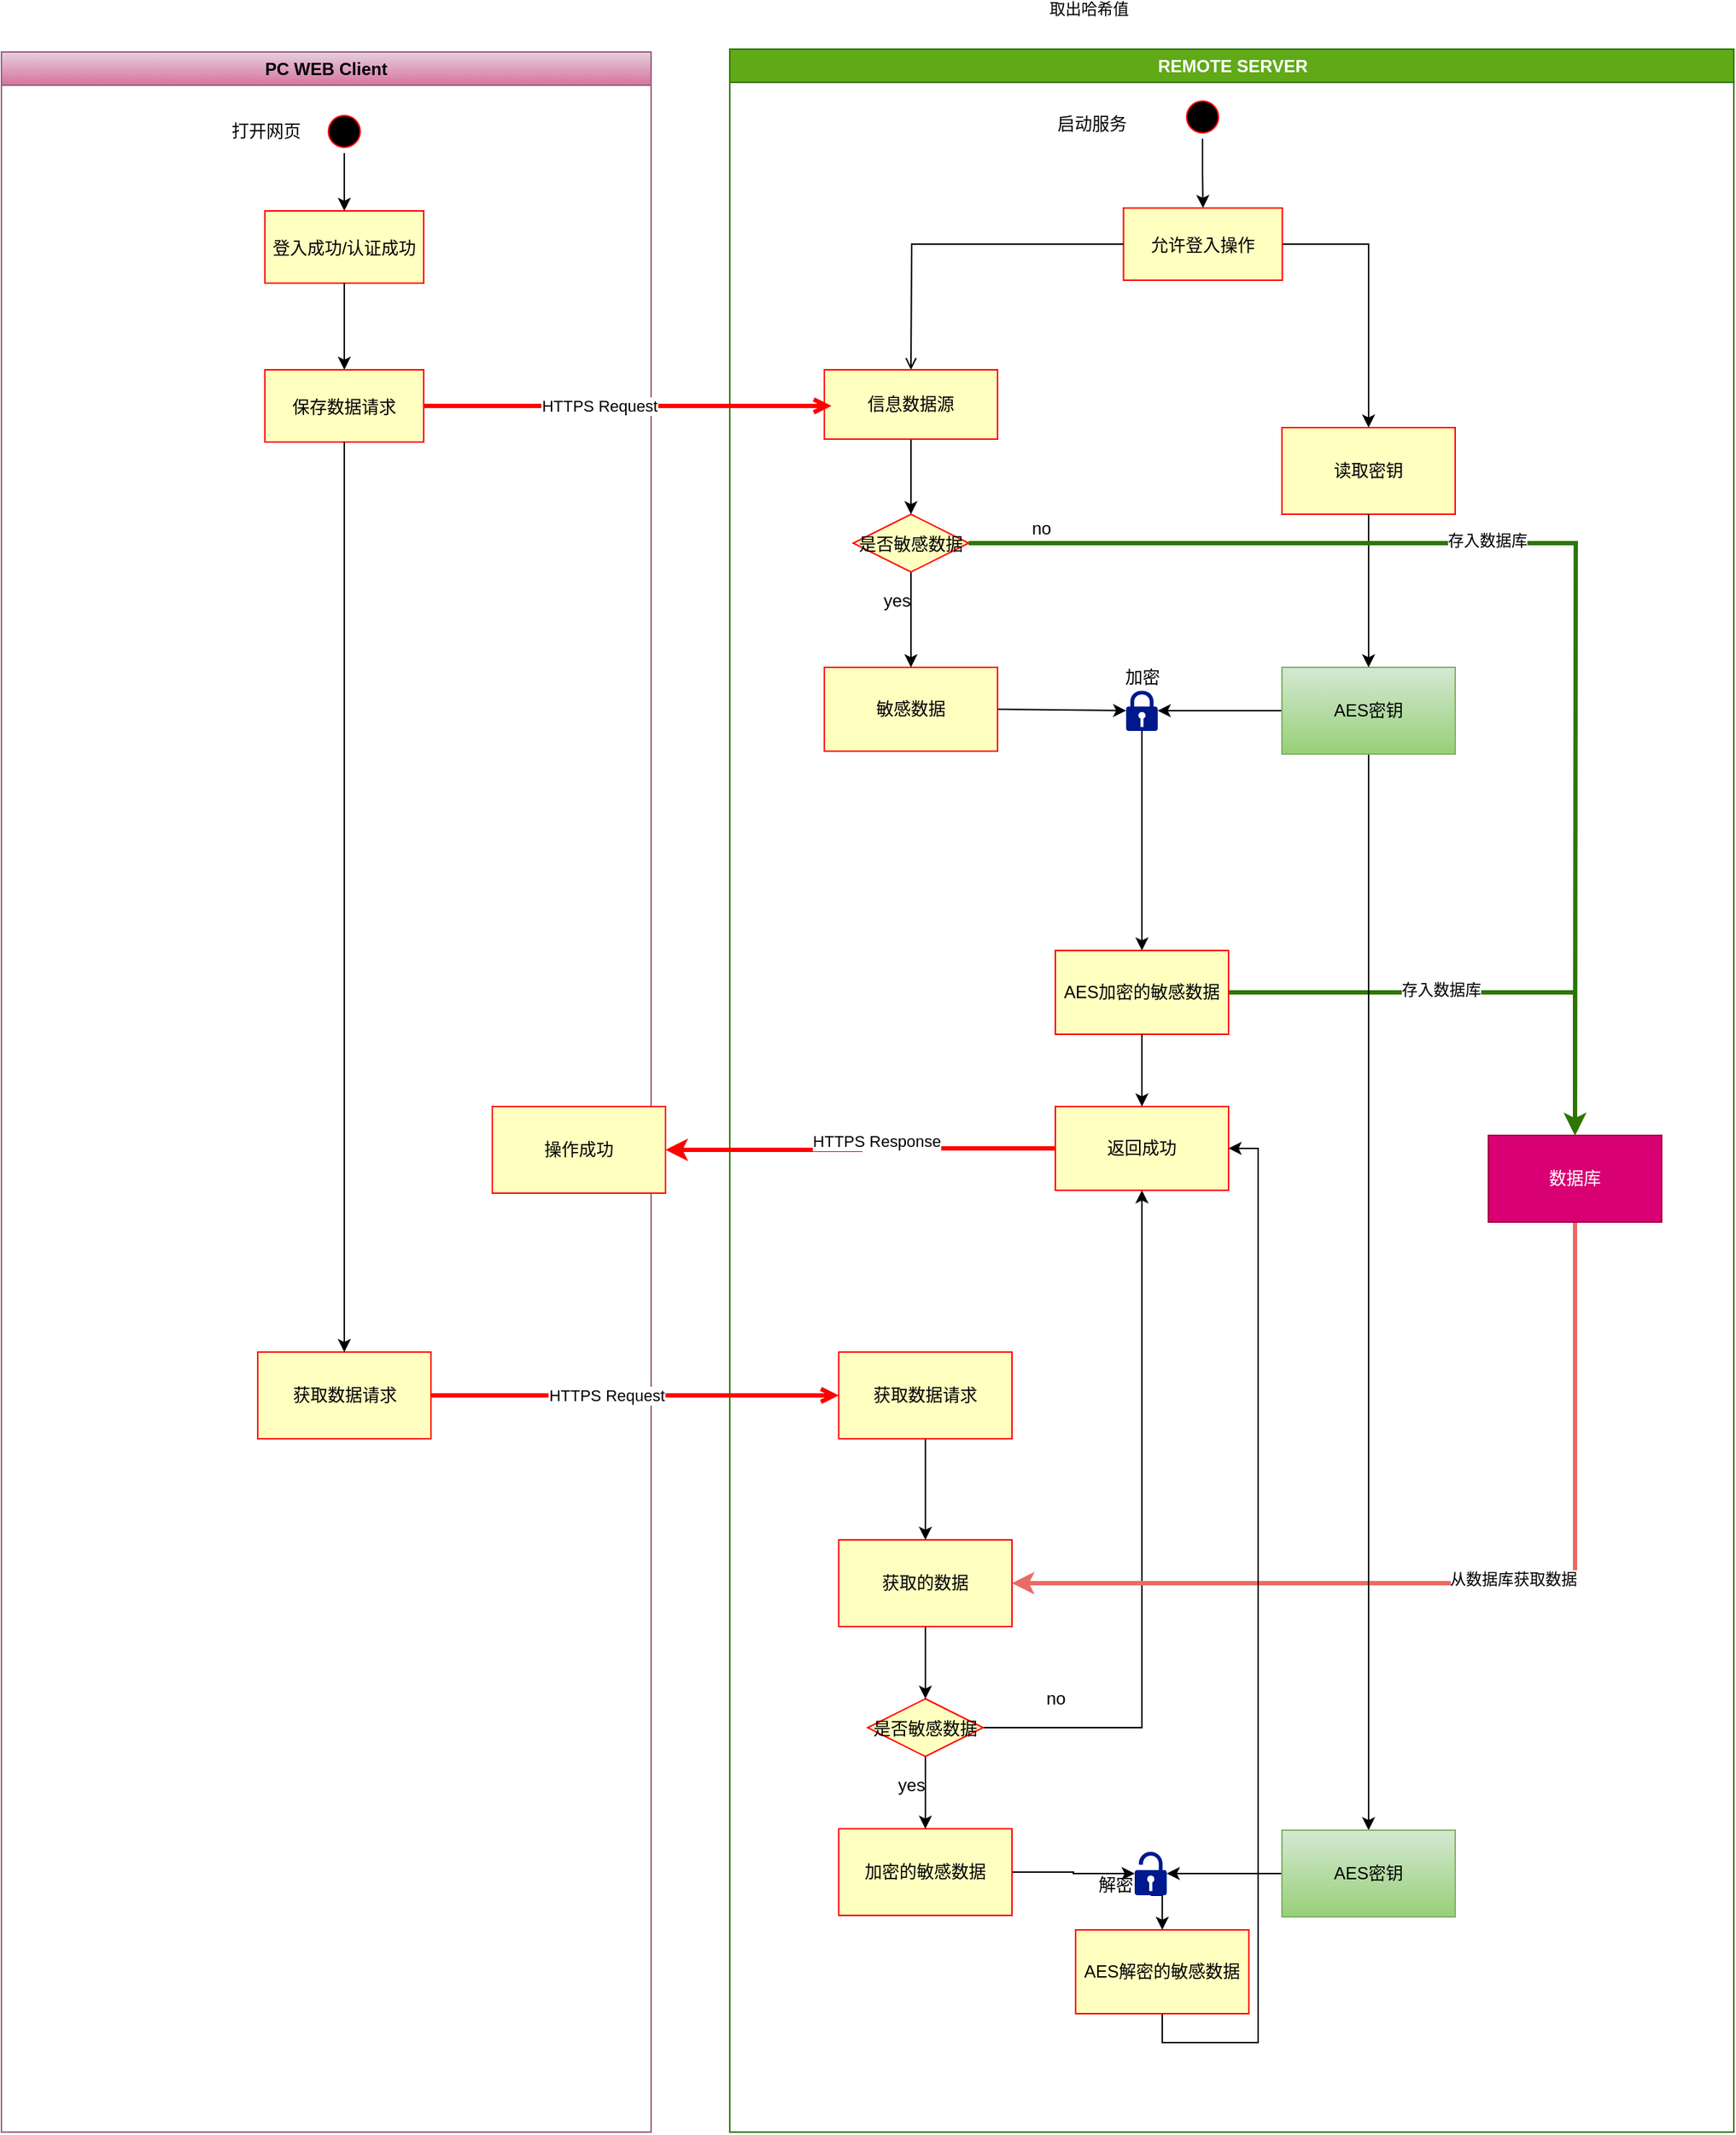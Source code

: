 <mxfile version="14.0.5" type="github">
  <diagram id="qWvvK7miREU9nzjgdvno" name="Page-1">
    <mxGraphModel dx="2903" dy="1076" grid="1" gridSize="10" guides="1" tooltips="1" connect="1" arrows="1" fold="1" page="1" pageScale="1" pageWidth="827" pageHeight="1169" math="0" shadow="0">
      <root>
        <mxCell id="0" />
        <mxCell id="1" parent="0" />
        <mxCell id="O0XhZNuz9KR58uA72vND-1" value="PC WEB Client" style="swimlane;whiteSpace=wrap;fillColor=#e6d0de;strokeColor=#996185;labelPosition=center;verticalLabelPosition=middle;align=center;verticalAlign=middle;gradientColor=#d5739d;" vertex="1" parent="1">
          <mxGeometry x="-60" y="130" width="450" height="1440" as="geometry" />
        </mxCell>
        <mxCell id="O0XhZNuz9KR58uA72vND-2" style="edgeStyle=orthogonalEdgeStyle;rounded=0;orthogonalLoop=1;jettySize=auto;html=1;exitX=0.5;exitY=1;exitDx=0;exitDy=0;entryX=0.5;entryY=0;entryDx=0;entryDy=0;" edge="1" parent="O0XhZNuz9KR58uA72vND-1" source="O0XhZNuz9KR58uA72vND-3" target="O0XhZNuz9KR58uA72vND-7">
          <mxGeometry relative="1" as="geometry" />
        </mxCell>
        <mxCell id="O0XhZNuz9KR58uA72vND-3" value="" style="ellipse;shape=startState;fillColor=#000000;strokeColor=#ff0000;" vertex="1" parent="O0XhZNuz9KR58uA72vND-1">
          <mxGeometry x="222.5" y="40" width="30" height="30" as="geometry" />
        </mxCell>
        <mxCell id="O0XhZNuz9KR58uA72vND-6" value="打开网页" style="text;html=1;align=center;verticalAlign=middle;resizable=0;points=[];autosize=1;" vertex="1" parent="O0XhZNuz9KR58uA72vND-1">
          <mxGeometry x="152.5" y="45" width="60" height="20" as="geometry" />
        </mxCell>
        <mxCell id="O0XhZNuz9KR58uA72vND-7" value="登入成功/认证成功" style="fillColor=#FFFFC0;strokeColor=#FF0000;" vertex="1" parent="O0XhZNuz9KR58uA72vND-1">
          <mxGeometry x="182.5" y="110" width="110" height="50" as="geometry" />
        </mxCell>
        <mxCell id="O0XhZNuz9KR58uA72vND-8" style="edgeStyle=orthogonalEdgeStyle;rounded=0;orthogonalLoop=1;jettySize=auto;html=1;entryX=0.5;entryY=0;entryDx=0;entryDy=0;startArrow=none;startFill=0;exitX=0.5;exitY=1;exitDx=0;exitDy=0;" edge="1" parent="O0XhZNuz9KR58uA72vND-1" source="O0XhZNuz9KR58uA72vND-7" target="O0XhZNuz9KR58uA72vND-9">
          <mxGeometry relative="1" as="geometry">
            <mxPoint x="237.5" y="250" as="sourcePoint" />
          </mxGeometry>
        </mxCell>
        <mxCell id="O0XhZNuz9KR58uA72vND-9" value="保存数据请求" style="fillColor=#FFFFC0;strokeColor=#FF0000;" vertex="1" parent="O0XhZNuz9KR58uA72vND-1">
          <mxGeometry x="182.5" y="220" width="110" height="50" as="geometry" />
        </mxCell>
        <mxCell id="O0XhZNuz9KR58uA72vND-144" value="操作成功" style="whiteSpace=wrap;html=1;strokeColor=#ff0000;fillColor=#ffffc0;" vertex="1" parent="O0XhZNuz9KR58uA72vND-1">
          <mxGeometry x="340" y="730" width="120" height="60" as="geometry" />
        </mxCell>
        <mxCell id="O0XhZNuz9KR58uA72vND-146" value="获取数据请求" style="whiteSpace=wrap;html=1;strokeColor=#ff0000;fillColor=#ffffc0;" vertex="1" parent="O0XhZNuz9KR58uA72vND-1">
          <mxGeometry x="177.5" y="900" width="120" height="60" as="geometry" />
        </mxCell>
        <mxCell id="O0XhZNuz9KR58uA72vND-145" style="edgeStyle=orthogonalEdgeStyle;rounded=0;orthogonalLoop=1;jettySize=auto;html=1;entryX=0.5;entryY=0;entryDx=0;entryDy=0;" edge="1" parent="O0XhZNuz9KR58uA72vND-1" source="O0XhZNuz9KR58uA72vND-9" target="O0XhZNuz9KR58uA72vND-146">
          <mxGeometry relative="1" as="geometry">
            <mxPoint x="237.5" y="1020" as="targetPoint" />
          </mxGeometry>
        </mxCell>
        <mxCell id="O0XhZNuz9KR58uA72vND-16" value="REMOTE SERVER" style="swimlane;whiteSpace=wrap;fillColor=#60a917;strokeColor=#2D7600;fontColor=#ffffff;" vertex="1" parent="1">
          <mxGeometry x="444.5" y="128" width="695.5" height="1442" as="geometry" />
        </mxCell>
        <mxCell id="O0XhZNuz9KR58uA72vND-17" style="edgeStyle=orthogonalEdgeStyle;rounded=0;orthogonalLoop=1;jettySize=auto;html=1;shadow=0;fontColor=none;" edge="1" parent="O0XhZNuz9KR58uA72vND-16" source="O0XhZNuz9KR58uA72vND-18" target="O0XhZNuz9KR58uA72vND-20">
          <mxGeometry relative="1" as="geometry" />
        </mxCell>
        <mxCell id="O0XhZNuz9KR58uA72vND-18" value="" style="ellipse;shape=startState;fillColor=#000000;strokeColor=#ff0000;" vertex="1" parent="O0XhZNuz9KR58uA72vND-16">
          <mxGeometry x="312.5" y="32" width="30" height="30" as="geometry" />
        </mxCell>
        <mxCell id="O0XhZNuz9KR58uA72vND-19" style="edgeStyle=orthogonalEdgeStyle;rounded=0;orthogonalLoop=1;jettySize=auto;html=1;entryX=0.5;entryY=0;entryDx=0;entryDy=0;startArrow=none;startFill=0;exitX=1;exitY=0.5;exitDx=0;exitDy=0;" edge="1" parent="O0XhZNuz9KR58uA72vND-16" source="O0XhZNuz9KR58uA72vND-20" target="O0XhZNuz9KR58uA72vND-35">
          <mxGeometry relative="1" as="geometry" />
        </mxCell>
        <mxCell id="O0XhZNuz9KR58uA72vND-20" value="允许登入操作" style="fillColor=#FFFFC0;strokeColor=#FF0000;" vertex="1" parent="O0XhZNuz9KR58uA72vND-16">
          <mxGeometry x="272.75" y="110" width="110" height="50" as="geometry" />
        </mxCell>
        <mxCell id="O0XhZNuz9KR58uA72vND-23" value="" style="endArrow=open;endFill=1;rounded=0;edgeStyle=orthogonalEdgeStyle;" edge="1" parent="O0XhZNuz9KR58uA72vND-16" source="O0XhZNuz9KR58uA72vND-20">
          <mxGeometry relative="1" as="geometry">
            <mxPoint x="125.5" y="222" as="targetPoint" />
          </mxGeometry>
        </mxCell>
        <mxCell id="O0XhZNuz9KR58uA72vND-138" style="edgeStyle=orthogonalEdgeStyle;rounded=0;orthogonalLoop=1;jettySize=auto;html=1;entryX=0.5;entryY=0;entryDx=0;entryDy=0;" edge="1" parent="O0XhZNuz9KR58uA72vND-16" source="O0XhZNuz9KR58uA72vND-33" target="O0XhZNuz9KR58uA72vND-137">
          <mxGeometry relative="1" as="geometry" />
        </mxCell>
        <mxCell id="O0XhZNuz9KR58uA72vND-33" value="信息数据源" style="whiteSpace=wrap;html=1;strokeColor=#ff0000;fillColor=#ffffc0;" vertex="1" parent="O0XhZNuz9KR58uA72vND-16">
          <mxGeometry x="65.5" y="222" width="120" height="48" as="geometry" />
        </mxCell>
        <mxCell id="O0XhZNuz9KR58uA72vND-35" value="读取密钥" style="whiteSpace=wrap;html=1;strokeColor=#ff0000;fillColor=#ffffc0;" vertex="1" parent="O0XhZNuz9KR58uA72vND-16">
          <mxGeometry x="382.5" y="262" width="120" height="60" as="geometry" />
        </mxCell>
        <mxCell id="O0XhZNuz9KR58uA72vND-162" style="edgeStyle=orthogonalEdgeStyle;rounded=0;orthogonalLoop=1;jettySize=auto;html=1;exitX=0.5;exitY=1;exitDx=0;exitDy=0;entryX=0.5;entryY=0;entryDx=0;entryDy=0;" edge="1" parent="O0XhZNuz9KR58uA72vND-16" source="O0XhZNuz9KR58uA72vND-38" target="O0XhZNuz9KR58uA72vND-161">
          <mxGeometry relative="1" as="geometry" />
        </mxCell>
        <mxCell id="O0XhZNuz9KR58uA72vND-168" style="edgeStyle=orthogonalEdgeStyle;rounded=0;orthogonalLoop=1;jettySize=auto;html=1;exitX=1;exitY=0.5;exitDx=0;exitDy=0;entryX=0.5;entryY=1;entryDx=0;entryDy=0;" edge="1" parent="O0XhZNuz9KR58uA72vND-16" source="O0XhZNuz9KR58uA72vND-38" target="O0XhZNuz9KR58uA72vND-141">
          <mxGeometry relative="1" as="geometry" />
        </mxCell>
        <mxCell id="O0XhZNuz9KR58uA72vND-38" value="是否敏感数据" style="rhombus;fillColor=#ffffc0;strokeColor=#ff0000;" vertex="1" parent="O0XhZNuz9KR58uA72vND-16">
          <mxGeometry x="95.5" y="1142" width="80" height="40" as="geometry" />
        </mxCell>
        <mxCell id="O0XhZNuz9KR58uA72vND-48" style="edgeStyle=none;rounded=0;orthogonalLoop=1;jettySize=auto;html=1;exitX=1;exitY=0.5;exitDx=0;exitDy=0;entryX=0;entryY=0.5;entryDx=0;entryDy=0;entryPerimeter=0;shadow=0;" edge="1" parent="O0XhZNuz9KR58uA72vND-16" source="O0XhZNuz9KR58uA72vND-49" target="O0XhZNuz9KR58uA72vND-77">
          <mxGeometry relative="1" as="geometry" />
        </mxCell>
        <mxCell id="O0XhZNuz9KR58uA72vND-49" value="敏感数据" style="whiteSpace=wrap;html=1;strokeColor=#ff0000;fillColor=#ffffc0;" vertex="1" parent="O0XhZNuz9KR58uA72vND-16">
          <mxGeometry x="65.5" y="428" width="120" height="58" as="geometry" />
        </mxCell>
        <mxCell id="O0XhZNuz9KR58uA72vND-65" style="edgeStyle=orthogonalEdgeStyle;rounded=0;orthogonalLoop=1;jettySize=auto;html=1;shadow=0;startArrow=none;startFill=0;strokeColor=#EA6B66;strokeWidth=3;fontColor=none;entryX=1;entryY=0.5;entryDx=0;entryDy=0;exitX=0.5;exitY=1;exitDx=0;exitDy=0;" edge="1" parent="O0XhZNuz9KR58uA72vND-16" source="O0XhZNuz9KR58uA72vND-67" target="O0XhZNuz9KR58uA72vND-158">
          <mxGeometry relative="1" as="geometry">
            <mxPoint x="375.5" y="1102" as="targetPoint" />
          </mxGeometry>
        </mxCell>
        <mxCell id="O0XhZNuz9KR58uA72vND-66" value="取出哈希值" style="edgeLabel;html=1;align=center;verticalAlign=middle;resizable=0;points=[];fontColor=none;" vertex="1" connectable="0" parent="O0XhZNuz9KR58uA72vND-65">
          <mxGeometry x="0.774" y="-2" relative="1" as="geometry">
            <mxPoint x="-20" y="-1087.97" as="offset" />
          </mxGeometry>
        </mxCell>
        <mxCell id="O0XhZNuz9KR58uA72vND-149" value="从数据库获取数据" style="edgeLabel;html=1;align=center;verticalAlign=middle;resizable=0;points=[];" vertex="1" connectable="0" parent="O0XhZNuz9KR58uA72vND-65">
          <mxGeometry x="-0.083" y="-3" relative="1" as="geometry">
            <mxPoint as="offset" />
          </mxGeometry>
        </mxCell>
        <mxCell id="O0XhZNuz9KR58uA72vND-67" value="数据库" style="whiteSpace=wrap;html=1;strokeColor=#A50040;fillColor=#d80073;fontColor=#ffffff;" vertex="1" parent="O0XhZNuz9KR58uA72vND-16">
          <mxGeometry x="525.5" y="752" width="120" height="60" as="geometry" />
        </mxCell>
        <mxCell id="O0XhZNuz9KR58uA72vND-68" style="edgeStyle=orthogonalEdgeStyle;rounded=0;orthogonalLoop=1;jettySize=auto;html=1;shadow=0;startArrow=none;startFill=0;fontColor=none;strokeWidth=3;strokeColor=#2D7600;fillColor=#60a917;entryX=0.5;entryY=0;entryDx=0;entryDy=0;exitX=1;exitY=0.5;exitDx=0;exitDy=0;" edge="1" parent="O0XhZNuz9KR58uA72vND-16" source="O0XhZNuz9KR58uA72vND-72" target="O0XhZNuz9KR58uA72vND-67">
          <mxGeometry relative="1" as="geometry">
            <mxPoint x="525.5" y="782" as="targetPoint" />
            <mxPoint x="535.5" y="621" as="sourcePoint" />
          </mxGeometry>
        </mxCell>
        <mxCell id="O0XhZNuz9KR58uA72vND-69" value="存入数据库" style="edgeLabel;html=1;align=center;verticalAlign=middle;resizable=0;points=[];fontColor=none;" vertex="1" connectable="0" parent="O0XhZNuz9KR58uA72vND-68">
          <mxGeometry x="-0.135" y="2" relative="1" as="geometry">
            <mxPoint as="offset" />
          </mxGeometry>
        </mxCell>
        <mxCell id="O0XhZNuz9KR58uA72vND-72" value="AES加密哈希值" style="whiteSpace=wrap;html=1;strokeColor=#ff0000;fillColor=#ffffc0;" vertex="1" parent="O0XhZNuz9KR58uA72vND-16">
          <mxGeometry x="225.5" y="624" width="120" height="58" as="geometry" />
        </mxCell>
        <mxCell id="O0XhZNuz9KR58uA72vND-73" style="edgeStyle=none;rounded=0;orthogonalLoop=1;jettySize=auto;html=1;exitX=0;exitY=0.5;exitDx=0;exitDy=0;entryX=1;entryY=0.5;entryDx=0;entryDy=0;entryPerimeter=0;shadow=0;" edge="1" parent="O0XhZNuz9KR58uA72vND-16" source="O0XhZNuz9KR58uA72vND-74" target="O0XhZNuz9KR58uA72vND-77">
          <mxGeometry relative="1" as="geometry" />
        </mxCell>
        <mxCell id="O0XhZNuz9KR58uA72vND-155" style="edgeStyle=orthogonalEdgeStyle;rounded=0;orthogonalLoop=1;jettySize=auto;html=1;exitX=0.5;exitY=1;exitDx=0;exitDy=0;entryX=0.5;entryY=0;entryDx=0;entryDy=0;" edge="1" parent="O0XhZNuz9KR58uA72vND-16" source="O0XhZNuz9KR58uA72vND-74" target="O0XhZNuz9KR58uA72vND-82">
          <mxGeometry relative="1" as="geometry" />
        </mxCell>
        <mxCell id="O0XhZNuz9KR58uA72vND-74" value="AES密钥" style="whiteSpace=wrap;html=1;strokeColor=#82b366;fillColor=#d5e8d4;gradientColor=#97d077;" vertex="1" parent="O0XhZNuz9KR58uA72vND-16">
          <mxGeometry x="382.5" y="428" width="120" height="60" as="geometry" />
        </mxCell>
        <mxCell id="O0XhZNuz9KR58uA72vND-75" style="edgeStyle=orthogonalEdgeStyle;rounded=0;orthogonalLoop=1;jettySize=auto;html=1;startArrow=none;startFill=0;" edge="1" parent="O0XhZNuz9KR58uA72vND-16" source="O0XhZNuz9KR58uA72vND-35" target="O0XhZNuz9KR58uA72vND-74">
          <mxGeometry relative="1" as="geometry">
            <mxPoint x="890" y="570" as="sourcePoint" />
            <mxPoint x="890" y="790" as="targetPoint" />
          </mxGeometry>
        </mxCell>
        <mxCell id="O0XhZNuz9KR58uA72vND-76" style="edgeStyle=none;rounded=0;orthogonalLoop=1;jettySize=auto;html=1;exitX=0.5;exitY=1;exitDx=0;exitDy=0;exitPerimeter=0;entryX=0.5;entryY=0;entryDx=0;entryDy=0;shadow=0;" edge="1" parent="O0XhZNuz9KR58uA72vND-16" source="O0XhZNuz9KR58uA72vND-77" target="O0XhZNuz9KR58uA72vND-72">
          <mxGeometry relative="1" as="geometry" />
        </mxCell>
        <mxCell id="O0XhZNuz9KR58uA72vND-77" value="加密" style="aspect=fixed;pointerEvents=1;shadow=0;dashed=0;html=1;strokeColor=none;labelPosition=center;verticalLabelPosition=top;verticalAlign=bottom;align=center;fillColor=#00188D;shape=mxgraph.mscae.enterprise.lock" vertex="1" parent="O0XhZNuz9KR58uA72vND-16">
          <mxGeometry x="274.58" y="444" width="21.84" height="28" as="geometry" />
        </mxCell>
        <mxCell id="O0XhZNuz9KR58uA72vND-78" value="AES加密的敏感数据" style="whiteSpace=wrap;html=1;strokeColor=#ff0000;fillColor=#ffffc0;" vertex="1" parent="O0XhZNuz9KR58uA72vND-16">
          <mxGeometry x="225.5" y="624" width="120" height="58" as="geometry" />
        </mxCell>
        <mxCell id="O0XhZNuz9KR58uA72vND-165" style="edgeStyle=orthogonalEdgeStyle;rounded=0;orthogonalLoop=1;jettySize=auto;html=1;entryX=1;entryY=0.5;entryDx=0;entryDy=0;entryPerimeter=0;" edge="1" parent="O0XhZNuz9KR58uA72vND-16" source="O0XhZNuz9KR58uA72vND-82" target="O0XhZNuz9KR58uA72vND-156">
          <mxGeometry relative="1" as="geometry" />
        </mxCell>
        <mxCell id="O0XhZNuz9KR58uA72vND-82" value="AES密钥" style="whiteSpace=wrap;html=1;strokeColor=#82b366;fillColor=#d5e8d4;gradientColor=#97d077;" vertex="1" parent="O0XhZNuz9KR58uA72vND-16">
          <mxGeometry x="382.5" y="1233" width="120" height="60" as="geometry" />
        </mxCell>
        <mxCell id="O0XhZNuz9KR58uA72vND-169" style="edgeStyle=orthogonalEdgeStyle;rounded=0;orthogonalLoop=1;jettySize=auto;html=1;exitX=0.5;exitY=1;exitDx=0;exitDy=0;entryX=1;entryY=0.5;entryDx=0;entryDy=0;" edge="1" parent="O0XhZNuz9KR58uA72vND-16" source="O0XhZNuz9KR58uA72vND-84" target="O0XhZNuz9KR58uA72vND-141">
          <mxGeometry relative="1" as="geometry">
            <Array as="points">
              <mxPoint x="300" y="1380" />
              <mxPoint x="366" y="1380" />
              <mxPoint x="366" y="761" />
            </Array>
          </mxGeometry>
        </mxCell>
        <mxCell id="O0XhZNuz9KR58uA72vND-84" value="AES解密的敏感数据" style="whiteSpace=wrap;html=1;strokeColor=#ff0000;fillColor=#ffffc0;" vertex="1" parent="O0XhZNuz9KR58uA72vND-16">
          <mxGeometry x="239.58" y="1302" width="120" height="58" as="geometry" />
        </mxCell>
        <mxCell id="O0XhZNuz9KR58uA72vND-159" style="edgeStyle=orthogonalEdgeStyle;rounded=0;orthogonalLoop=1;jettySize=auto;html=1;entryX=0.5;entryY=0;entryDx=0;entryDy=0;" edge="1" parent="O0XhZNuz9KR58uA72vND-16" source="O0XhZNuz9KR58uA72vND-87" target="O0XhZNuz9KR58uA72vND-158">
          <mxGeometry relative="1" as="geometry" />
        </mxCell>
        <mxCell id="O0XhZNuz9KR58uA72vND-87" value="获取数据请求" style="whiteSpace=wrap;html=1;strokeColor=#ff0000;fillColor=#ffffc0;" vertex="1" parent="O0XhZNuz9KR58uA72vND-16">
          <mxGeometry x="75.5" y="902" width="120" height="60" as="geometry" />
        </mxCell>
        <mxCell id="O0XhZNuz9KR58uA72vND-139" style="edgeStyle=orthogonalEdgeStyle;rounded=0;orthogonalLoop=1;jettySize=auto;html=1;entryX=0.5;entryY=0;entryDx=0;entryDy=0;" edge="1" parent="O0XhZNuz9KR58uA72vND-16" source="O0XhZNuz9KR58uA72vND-137" target="O0XhZNuz9KR58uA72vND-49">
          <mxGeometry relative="1" as="geometry" />
        </mxCell>
        <mxCell id="O0XhZNuz9KR58uA72vND-137" value="是否敏感数据" style="rhombus;fillColor=#ffffc0;strokeColor=#ff0000;" vertex="1" parent="O0XhZNuz9KR58uA72vND-16">
          <mxGeometry x="85.5" y="322" width="80" height="40" as="geometry" />
        </mxCell>
        <mxCell id="O0XhZNuz9KR58uA72vND-141" value="返回成功" style="whiteSpace=wrap;html=1;strokeColor=#ff0000;fillColor=#ffffc0;" vertex="1" parent="O0XhZNuz9KR58uA72vND-16">
          <mxGeometry x="225.5" y="732" width="120" height="58" as="geometry" />
        </mxCell>
        <mxCell id="O0XhZNuz9KR58uA72vND-152" style="edgeStyle=orthogonalEdgeStyle;rounded=0;orthogonalLoop=1;jettySize=auto;html=1;shadow=0;startArrow=none;startFill=0;fontColor=none;strokeWidth=3;strokeColor=#2D7600;fillColor=#60a917;exitX=1;exitY=0.5;exitDx=0;exitDy=0;" edge="1" parent="O0XhZNuz9KR58uA72vND-16" source="O0XhZNuz9KR58uA72vND-137">
          <mxGeometry relative="1" as="geometry">
            <mxPoint x="585.5" y="752" as="targetPoint" />
            <mxPoint x="365.5" y="392" as="sourcePoint" />
          </mxGeometry>
        </mxCell>
        <mxCell id="O0XhZNuz9KR58uA72vND-153" value="存入数据库" style="edgeLabel;html=1;align=center;verticalAlign=middle;resizable=0;points=[];fontColor=none;" vertex="1" connectable="0" parent="O0XhZNuz9KR58uA72vND-152">
          <mxGeometry x="-0.135" y="2" relative="1" as="geometry">
            <mxPoint as="offset" />
          </mxGeometry>
        </mxCell>
        <mxCell id="O0XhZNuz9KR58uA72vND-166" style="edgeStyle=orthogonalEdgeStyle;rounded=0;orthogonalLoop=1;jettySize=auto;html=1;exitX=0.5;exitY=1;exitDx=0;exitDy=0;exitPerimeter=0;entryX=0.5;entryY=0;entryDx=0;entryDy=0;" edge="1" parent="O0XhZNuz9KR58uA72vND-16" source="O0XhZNuz9KR58uA72vND-156" target="O0XhZNuz9KR58uA72vND-84">
          <mxGeometry relative="1" as="geometry" />
        </mxCell>
        <mxCell id="O0XhZNuz9KR58uA72vND-156" value="&lt;br&gt;解密" style="aspect=fixed;pointerEvents=1;shadow=0;dashed=0;html=1;strokeColor=none;labelPosition=left;verticalLabelPosition=middle;verticalAlign=middle;align=right;fillColor=#00188D;shape=mxgraph.mscae.enterprise.lock_unlocked" vertex="1" parent="O0XhZNuz9KR58uA72vND-16">
          <mxGeometry x="280.5" y="1248" width="22.2" height="30" as="geometry" />
        </mxCell>
        <mxCell id="O0XhZNuz9KR58uA72vND-160" style="edgeStyle=orthogonalEdgeStyle;rounded=0;orthogonalLoop=1;jettySize=auto;html=1;exitX=0.5;exitY=1;exitDx=0;exitDy=0;entryX=0.5;entryY=0;entryDx=0;entryDy=0;" edge="1" parent="O0XhZNuz9KR58uA72vND-16" source="O0XhZNuz9KR58uA72vND-158" target="O0XhZNuz9KR58uA72vND-38">
          <mxGeometry relative="1" as="geometry" />
        </mxCell>
        <mxCell id="O0XhZNuz9KR58uA72vND-158" value="获取的数据" style="whiteSpace=wrap;html=1;strokeColor=#ff0000;fillColor=#ffffc0;" vertex="1" parent="O0XhZNuz9KR58uA72vND-16">
          <mxGeometry x="75.5" y="1032" width="120" height="60" as="geometry" />
        </mxCell>
        <mxCell id="O0XhZNuz9KR58uA72vND-164" style="edgeStyle=orthogonalEdgeStyle;rounded=0;orthogonalLoop=1;jettySize=auto;html=1;entryX=0;entryY=0.5;entryDx=0;entryDy=0;entryPerimeter=0;" edge="1" parent="O0XhZNuz9KR58uA72vND-16" source="O0XhZNuz9KR58uA72vND-161" target="O0XhZNuz9KR58uA72vND-156">
          <mxGeometry relative="1" as="geometry" />
        </mxCell>
        <mxCell id="O0XhZNuz9KR58uA72vND-161" value="加密的敏感数据" style="whiteSpace=wrap;html=1;strokeColor=#ff0000;fillColor=#ffffc0;" vertex="1" parent="O0XhZNuz9KR58uA72vND-16">
          <mxGeometry x="75.5" y="1232" width="120" height="60" as="geometry" />
        </mxCell>
        <mxCell id="O0XhZNuz9KR58uA72vND-140" style="edgeStyle=orthogonalEdgeStyle;rounded=0;orthogonalLoop=1;jettySize=auto;html=1;" edge="1" parent="O0XhZNuz9KR58uA72vND-16" source="O0XhZNuz9KR58uA72vND-78" target="O0XhZNuz9KR58uA72vND-141">
          <mxGeometry relative="1" as="geometry">
            <mxPoint x="285.5" y="732" as="targetPoint" />
          </mxGeometry>
        </mxCell>
        <mxCell id="O0XhZNuz9KR58uA72vND-88" value="" style="endArrow=open;endFill=1;rounded=0;exitX=1;exitY=0.5;exitDx=0;exitDy=0;entryX=0;entryY=0.5;entryDx=0;entryDy=0;strokeColor=#FF0000;strokeWidth=3;" edge="1" parent="1" source="O0XhZNuz9KR58uA72vND-9">
          <mxGeometry relative="1" as="geometry">
            <mxPoint x="515.0" y="375" as="targetPoint" />
          </mxGeometry>
        </mxCell>
        <mxCell id="O0XhZNuz9KR58uA72vND-89" value="HTTPS Request" style="edgeLabel;html=1;align=center;verticalAlign=middle;resizable=0;points=[];fontColor=none;" vertex="1" connectable="0" parent="O0XhZNuz9KR58uA72vND-88">
          <mxGeometry x="-0.131" relative="1" as="geometry">
            <mxPoint x="-1" as="offset" />
          </mxGeometry>
        </mxCell>
        <mxCell id="O0XhZNuz9KR58uA72vND-92" value="启动服务" style="text;html=1;align=center;verticalAlign=middle;resizable=0;points=[];autosize=1;" vertex="1" parent="1">
          <mxGeometry x="665" y="170" width="60" height="20" as="geometry" />
        </mxCell>
        <mxCell id="O0XhZNuz9KR58uA72vND-147" value="" style="endArrow=open;endFill=1;rounded=0;exitX=1;exitY=0.5;exitDx=0;exitDy=0;strokeColor=#FF0000;strokeWidth=3;" edge="1" parent="1" source="O0XhZNuz9KR58uA72vND-146" target="O0XhZNuz9KR58uA72vND-87">
          <mxGeometry relative="1" as="geometry">
            <mxPoint x="525.0" y="1030" as="targetPoint" />
            <mxPoint x="200" y="1030" as="sourcePoint" />
          </mxGeometry>
        </mxCell>
        <mxCell id="O0XhZNuz9KR58uA72vND-148" value="HTTPS Request" style="edgeLabel;html=1;align=center;verticalAlign=middle;resizable=0;points=[];fontColor=none;" vertex="1" connectable="0" parent="O0XhZNuz9KR58uA72vND-147">
          <mxGeometry x="-0.131" relative="1" as="geometry">
            <mxPoint x="-1" as="offset" />
          </mxGeometry>
        </mxCell>
        <mxCell id="O0XhZNuz9KR58uA72vND-150" value="yes" style="text;html=1;align=center;verticalAlign=middle;resizable=0;points=[];autosize=1;" vertex="1" parent="1">
          <mxGeometry x="545" y="500" width="30" height="20" as="geometry" />
        </mxCell>
        <mxCell id="O0XhZNuz9KR58uA72vND-154" value="no" style="text;html=1;align=center;verticalAlign=middle;resizable=0;points=[];autosize=1;" vertex="1" parent="1">
          <mxGeometry x="645" y="450" width="30" height="20" as="geometry" />
        </mxCell>
        <mxCell id="O0XhZNuz9KR58uA72vND-167" value="yes" style="text;html=1;align=center;verticalAlign=middle;resizable=0;points=[];autosize=1;" vertex="1" parent="1">
          <mxGeometry x="555" y="1320" width="30" height="20" as="geometry" />
        </mxCell>
        <mxCell id="O0XhZNuz9KR58uA72vND-170" value="no" style="text;html=1;align=center;verticalAlign=middle;resizable=0;points=[];autosize=1;" vertex="1" parent="1">
          <mxGeometry x="655" y="1260" width="30" height="20" as="geometry" />
        </mxCell>
        <mxCell id="O0XhZNuz9KR58uA72vND-142" style="edgeStyle=orthogonalEdgeStyle;rounded=0;orthogonalLoop=1;jettySize=auto;html=1;startArrow=none;startFill=0;strokeColor=#FF0000;strokeWidth=3;" edge="1" parent="1" source="O0XhZNuz9KR58uA72vND-141" target="O0XhZNuz9KR58uA72vND-144">
          <mxGeometry relative="1" as="geometry">
            <mxPoint x="670.0" y="888.41" as="sourcePoint" />
            <mxPoint x="285.92" y="888.41" as="targetPoint" />
          </mxGeometry>
        </mxCell>
        <mxCell id="O0XhZNuz9KR58uA72vND-143" value="HTTPS Response" style="edgeLabel;html=1;align=center;verticalAlign=middle;resizable=0;points=[];fontColor=none;" vertex="1" connectable="0" parent="O0XhZNuz9KR58uA72vND-142">
          <mxGeometry x="-0.074" y="-5" relative="1" as="geometry">
            <mxPoint x="1" as="offset" />
          </mxGeometry>
        </mxCell>
      </root>
    </mxGraphModel>
  </diagram>
</mxfile>
